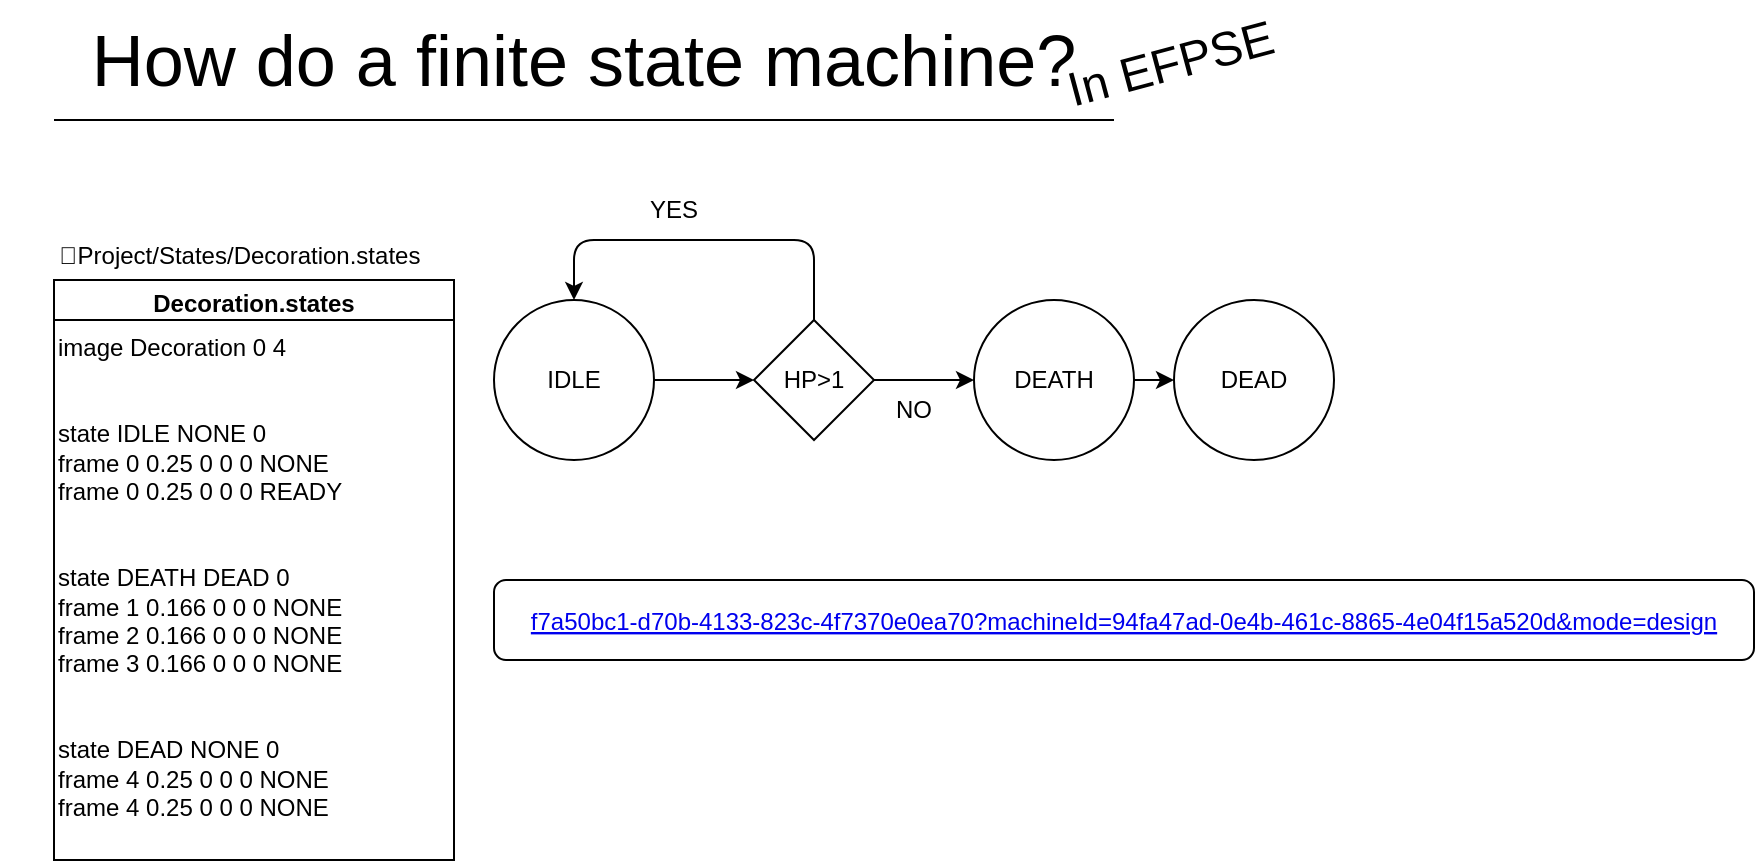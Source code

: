 <mxfile>
    <diagram id="GAWc1gAhpG-Zxj6IqSYM" name="Page-1">
        <mxGraphModel dx="689" dy="441" grid="1" gridSize="10" guides="1" tooltips="1" connect="1" arrows="1" fold="1" page="1" pageScale="1" pageWidth="850" pageHeight="1100" math="0" shadow="0">
            <root>
                <mxCell id="0"/>
                <mxCell id="1" parent="0"/>
                <mxCell id="2" value="&lt;span style=&quot;font-size: 36px;&quot;&gt;How do a finite state machine?&lt;/span&gt;" style="text;html=1;strokeColor=none;fillColor=none;align=center;verticalAlign=middle;whiteSpace=wrap;rounded=0;" parent="1" vertex="1">
                    <mxGeometry x="180" width="530" height="60" as="geometry"/>
                </mxCell>
                <mxCell id="3" value="" style="endArrow=none;html=1;fontSize=36;exitX=0;exitY=1;exitDx=0;exitDy=0;entryX=1;entryY=1;entryDx=0;entryDy=0;" parent="1" source="2" target="2" edge="1">
                    <mxGeometry width="50" height="50" relative="1" as="geometry">
                        <mxPoint x="330" y="200" as="sourcePoint"/>
                        <mxPoint x="380" y="150" as="targetPoint"/>
                    </mxGeometry>
                </mxCell>
                <mxCell id="4" value="IDLE" style="ellipse;whiteSpace=wrap;html=1;aspect=fixed;" parent="1" vertex="1">
                    <mxGeometry x="400" y="150" width="80" height="80" as="geometry"/>
                </mxCell>
                <mxCell id="42" value="" style="edgeStyle=none;html=1;" parent="1" source="6" target="41" edge="1">
                    <mxGeometry relative="1" as="geometry"/>
                </mxCell>
                <mxCell id="6" value="DEATH" style="ellipse;whiteSpace=wrap;html=1;aspect=fixed;" parent="1" vertex="1">
                    <mxGeometry x="640" y="150" width="80" height="80" as="geometry"/>
                </mxCell>
                <mxCell id="20" value="NO" style="text;html=1;strokeColor=none;fillColor=none;align=center;verticalAlign=middle;whiteSpace=wrap;rounded=0;" parent="1" vertex="1">
                    <mxGeometry x="580" y="190" width="60" height="30" as="geometry"/>
                </mxCell>
                <mxCell id="21" value="" style="endArrow=classic;html=1;exitX=1;exitY=0.5;exitDx=0;exitDy=0;" parent="1" source="4" edge="1">
                    <mxGeometry width="50" height="50" relative="1" as="geometry">
                        <mxPoint x="550" y="180" as="sourcePoint"/>
                        <mxPoint x="530" y="190" as="targetPoint"/>
                    </mxGeometry>
                </mxCell>
                <mxCell id="23" style="edgeStyle=none;html=1;entryX=0;entryY=0.5;entryDx=0;entryDy=0;" parent="1" source="22" target="6" edge="1">
                    <mxGeometry relative="1" as="geometry"/>
                </mxCell>
                <mxCell id="24" style="edgeStyle=none;html=1;entryX=0.5;entryY=0;entryDx=0;entryDy=0;" parent="1" source="22" target="4" edge="1">
                    <mxGeometry relative="1" as="geometry">
                        <mxPoint x="560" y="110" as="targetPoint"/>
                        <Array as="points">
                            <mxPoint x="560" y="120"/>
                            <mxPoint x="440" y="120"/>
                        </Array>
                    </mxGeometry>
                </mxCell>
                <mxCell id="22" value="HP&amp;gt;1" style="rhombus;whiteSpace=wrap;html=1;" parent="1" vertex="1">
                    <mxGeometry x="530" y="160" width="60" height="60" as="geometry"/>
                </mxCell>
                <mxCell id="25" value="YES" style="text;html=1;strokeColor=none;fillColor=none;align=center;verticalAlign=middle;whiteSpace=wrap;rounded=0;" parent="1" vertex="1">
                    <mxGeometry x="460" y="90" width="60" height="30" as="geometry"/>
                </mxCell>
                <mxCell id="33" value="Decoration.states" style="swimlane;whiteSpace=wrap;html=1;gradientColor=none;fillColor=default;swimlaneLine=1;labelBackgroundColor=none;" parent="1" vertex="1">
                    <mxGeometry x="180" y="140" width="200" height="290" as="geometry"/>
                </mxCell>
                <mxCell id="37" value="" style="rounded=0;whiteSpace=wrap;html=1;labelBackgroundColor=none;fillColor=default;gradientColor=none;" parent="33" vertex="1">
                    <mxGeometry y="20" width="200" height="270" as="geometry"/>
                </mxCell>
                <mxCell id="36" value="image Decoration 0 4&#10;&#10;&#10;state IDLE NONE 0&#10;frame 0 0.25 0 0 0 NONE&#10;frame 0 0.25 0 0 0 READY&#10;&#10;&#10;state DEATH DEAD 0&#10;frame 1 0.166 0 0 0 NONE&#10;frame 2 0.166 0 0 0 NONE&#10;frame 3 0.166 0 0 0 NONE&#10;&#10;&#10;state DEAD NONE 0&#10;frame 4 0.25 0 0 0 NONE&#10;frame 4 0.25 0 0 0 NONE" style="text;whiteSpace=wrap;html=1;" parent="33" vertex="1">
                    <mxGeometry y="20" width="180" height="270" as="geometry"/>
                </mxCell>
                <mxCell id="40" value="📂Project/States/Decoration.states" style="text;html=1;strokeColor=none;fillColor=none;align=center;verticalAlign=middle;whiteSpace=wrap;rounded=0;labelBackgroundColor=none;" parent="1" vertex="1">
                    <mxGeometry x="153" y="113" width="240" height="30" as="geometry"/>
                </mxCell>
                <mxCell id="41" value="DEAD" style="ellipse;whiteSpace=wrap;html=1;aspect=fixed;" parent="1" vertex="1">
                    <mxGeometry x="740" y="150" width="80" height="80" as="geometry"/>
                </mxCell>
                <mxCell id="43" value="&lt;font style=&quot;font-size: 24px;&quot;&gt;In EFPSE&lt;/font&gt;" style="text;html=1;strokeColor=none;fillColor=none;align=center;verticalAlign=middle;whiteSpace=wrap;rounded=0;labelBackgroundColor=none;rotation=-15;" parent="1" vertex="1">
                    <mxGeometry x="674" y="17" width="129" height="30" as="geometry"/>
                </mxCell>
                <UserObject label="f7a50bc1-d70b-4133-823c-4f7370e0ea70?machineId=94fa47ad-0e4b-461c-8865-4e04f15a520d&amp;mode=design" linkTarget="_blank" link="https://stately.ai/registry/editor/f7a50bc1-d70b-4133-823c-4f7370e0ea70?machineId=94fa47ad-0e4b-461c-8865-4e04f15a520d&amp;mode=design" id="47">
                    <mxCell style="fontColor=#0000EE;fontStyle=4;rounded=1;overflow=hidden;spacing=10;" vertex="1" parent="1">
                        <mxGeometry x="400" y="290" width="630" height="40" as="geometry"/>
                    </mxCell>
                </UserObject>
            </root>
        </mxGraphModel>
    </diagram>
</mxfile>